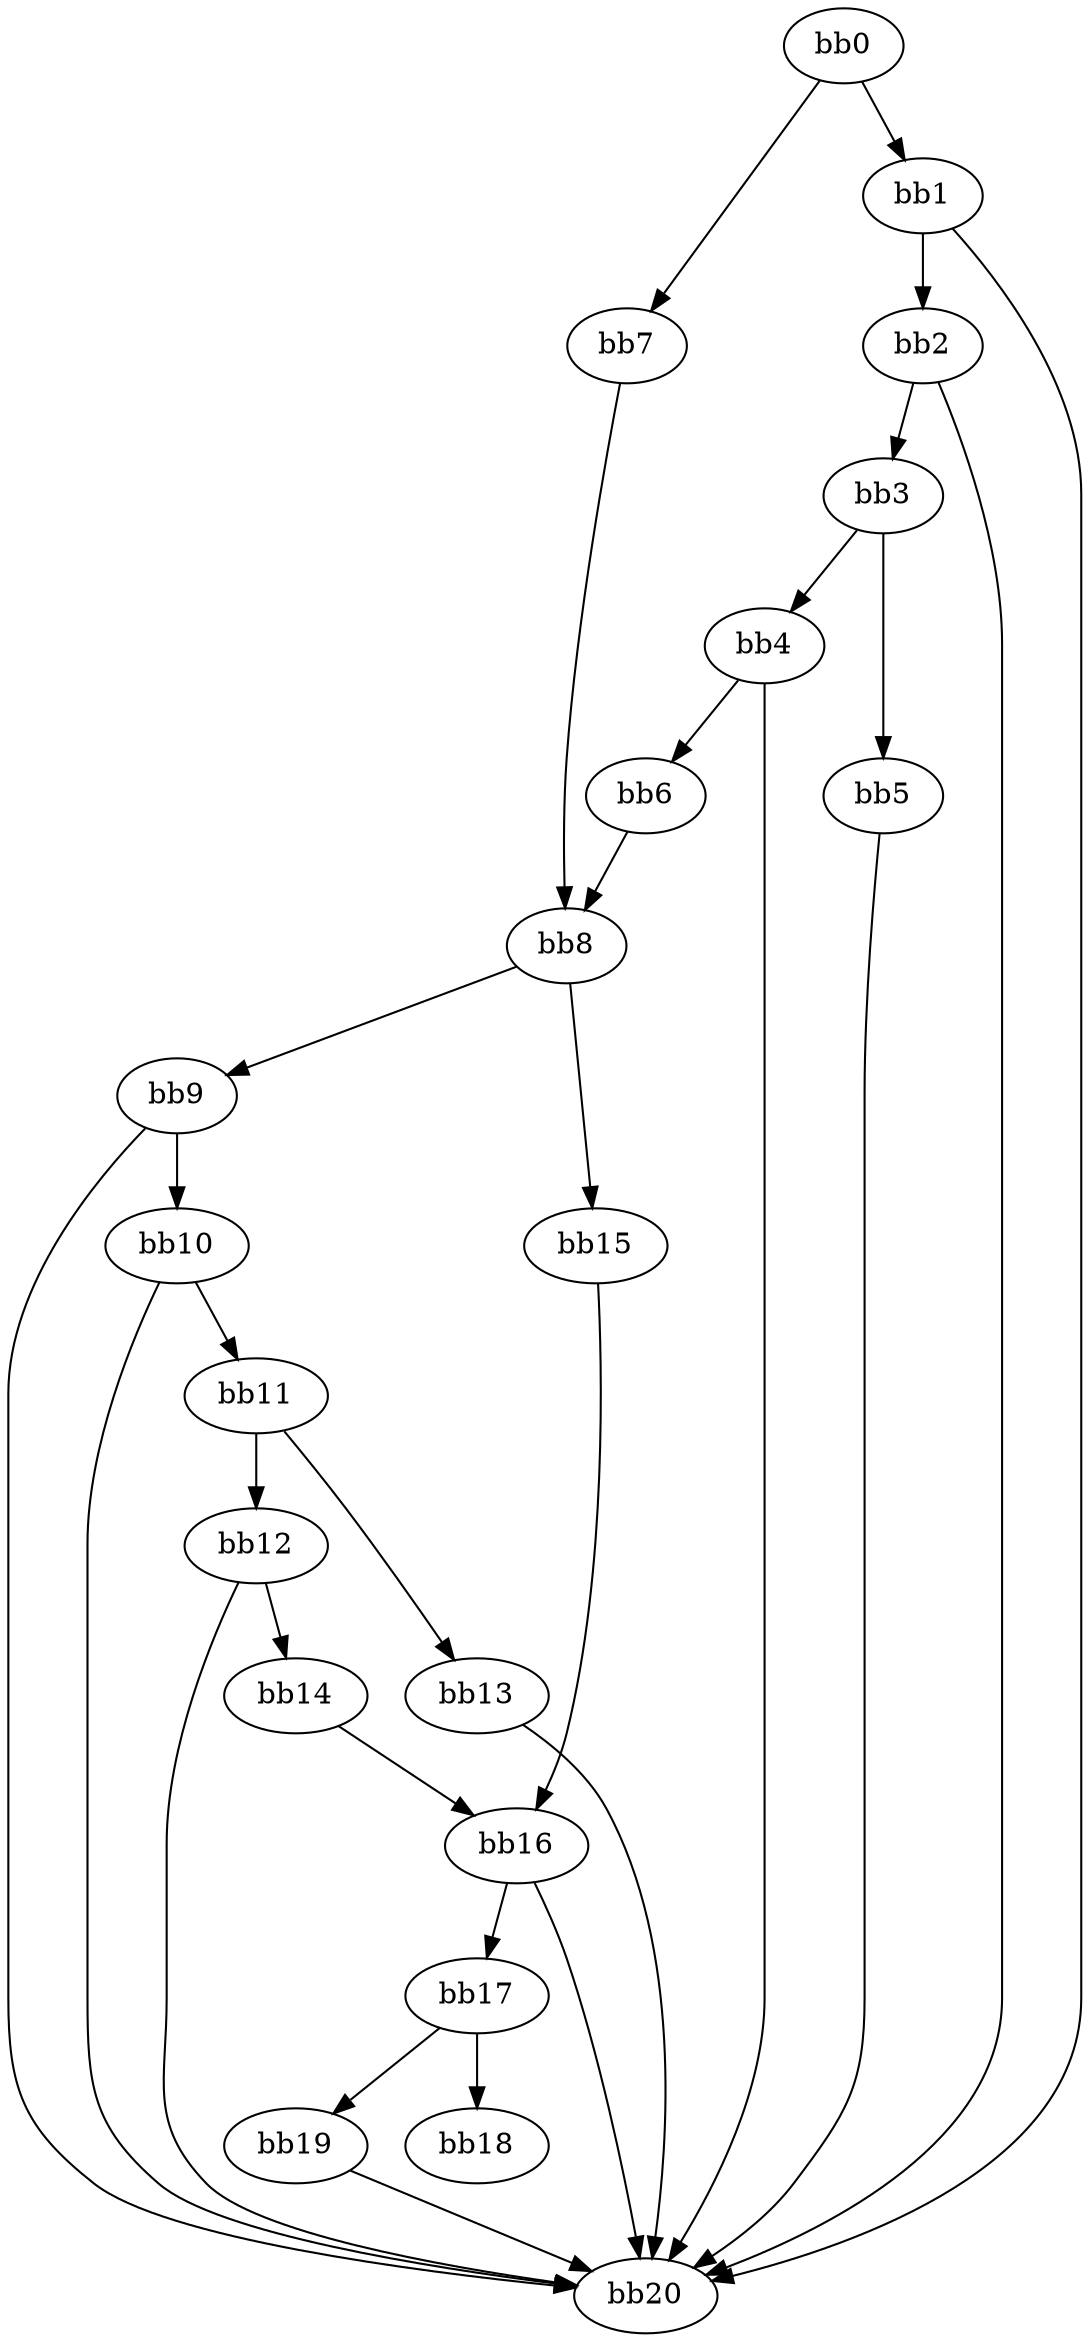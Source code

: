 digraph {
    0 [ label = "bb0\l" ]
    1 [ label = "bb1\l" ]
    2 [ label = "bb2\l" ]
    3 [ label = "bb3\l" ]
    4 [ label = "bb4\l" ]
    5 [ label = "bb5\l" ]
    6 [ label = "bb6\l" ]
    7 [ label = "bb7\l" ]
    8 [ label = "bb8\l" ]
    9 [ label = "bb9\l" ]
    10 [ label = "bb10\l" ]
    11 [ label = "bb11\l" ]
    12 [ label = "bb12\l" ]
    13 [ label = "bb13\l" ]
    14 [ label = "bb14\l" ]
    15 [ label = "bb15\l" ]
    16 [ label = "bb16\l" ]
    17 [ label = "bb17\l" ]
    18 [ label = "bb18\l" ]
    19 [ label = "bb19\l" ]
    20 [ label = "bb20\l" ]
    0 -> 1 [ ]
    0 -> 7 [ ]
    1 -> 2 [ ]
    1 -> 20 [ ]
    2 -> 3 [ ]
    2 -> 20 [ ]
    3 -> 4 [ ]
    3 -> 5 [ ]
    4 -> 6 [ ]
    4 -> 20 [ ]
    5 -> 20 [ ]
    6 -> 8 [ ]
    7 -> 8 [ ]
    8 -> 9 [ ]
    8 -> 15 [ ]
    9 -> 10 [ ]
    9 -> 20 [ ]
    10 -> 11 [ ]
    10 -> 20 [ ]
    11 -> 12 [ ]
    11 -> 13 [ ]
    12 -> 14 [ ]
    12 -> 20 [ ]
    13 -> 20 [ ]
    14 -> 16 [ ]
    15 -> 16 [ ]
    16 -> 17 [ ]
    16 -> 20 [ ]
    17 -> 18 [ ]
    17 -> 19 [ ]
    19 -> 20 [ ]
}

